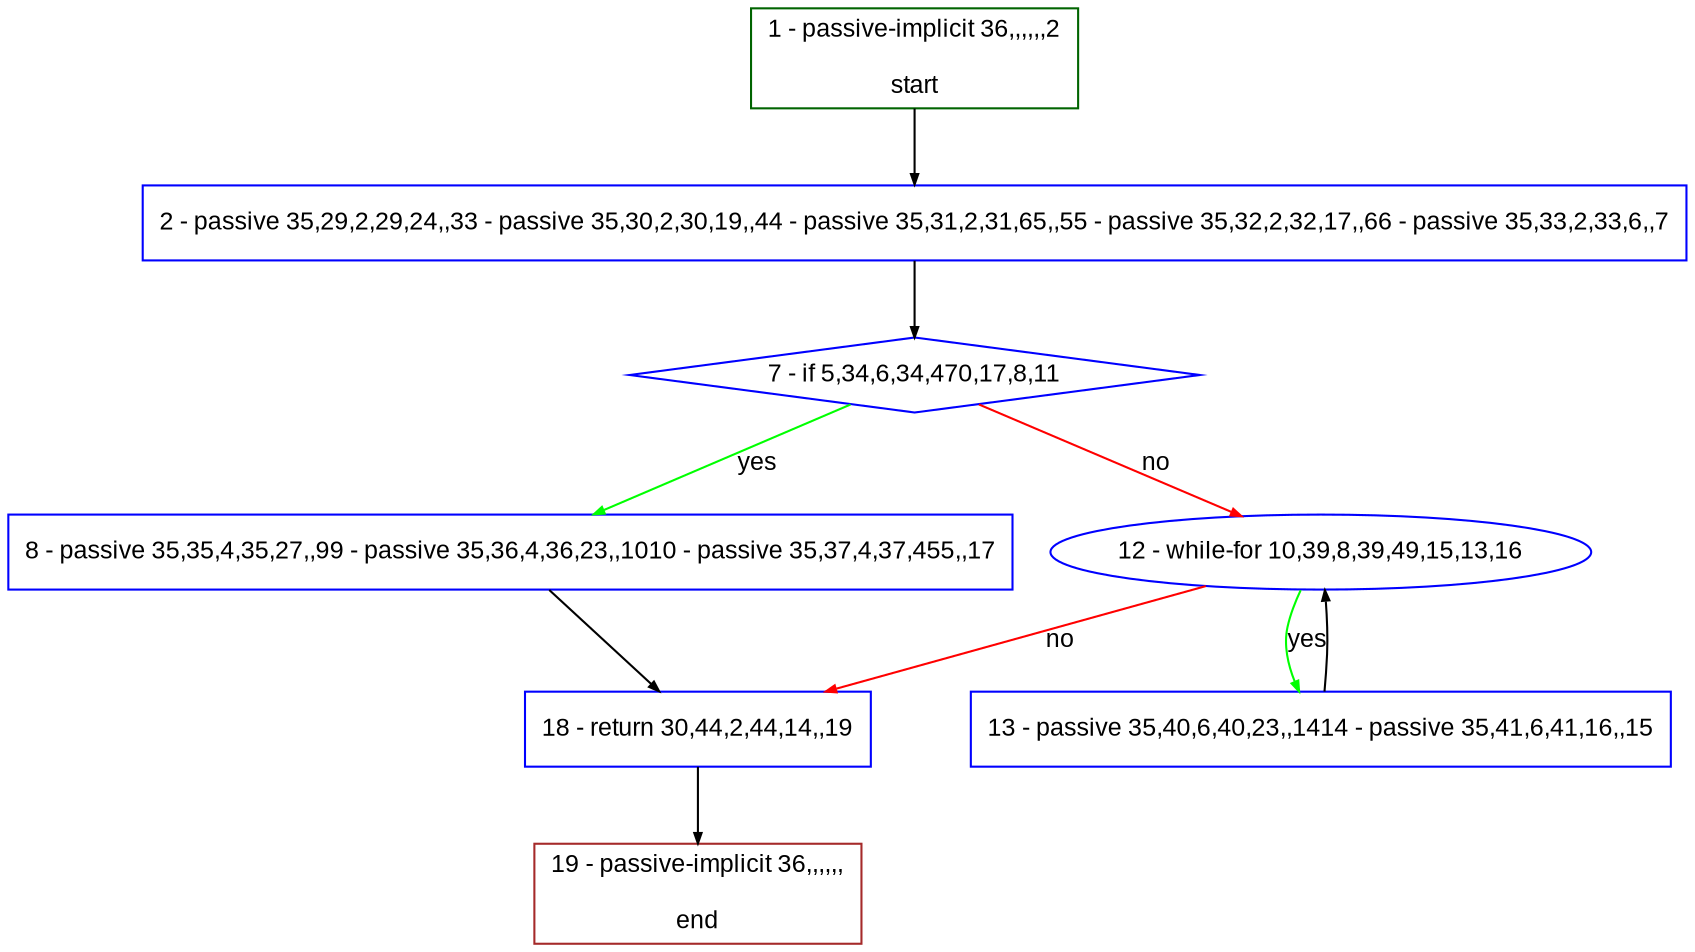 digraph "" {
  graph [pack="true", label="", fontsize="12", packmode="clust", fontname="Arial", fillcolor="#FFFFCC", bgcolor="white", style="rounded,filled", compound="true"];
  node [node_initialized="no", label="", color="grey", fontsize="12", fillcolor="white", fontname="Arial", style="filled", shape="rectangle", compound="true", fixedsize="false"];
  edge [fontcolor="black", arrowhead="normal", arrowtail="none", arrowsize="0.5", ltail="", label="", color="black", fontsize="12", lhead="", fontname="Arial", dir="forward", compound="true"];
  __N1 [label="2 - passive 35,29,2,29,24,,33 - passive 35,30,2,30,19,,44 - passive 35,31,2,31,65,,55 - passive 35,32,2,32,17,,66 - passive 35,33,2,33,6,,7", color="#0000ff", fillcolor="#ffffff", style="filled", shape="box"];
  __N2 [label="1 - passive-implicit 36,,,,,,2\n\nstart", color="#006400", fillcolor="#ffffff", style="filled", shape="box"];
  __N3 [label="7 - if 5,34,6,34,470,17,8,11", color="#0000ff", fillcolor="#ffffff", style="filled", shape="diamond"];
  __N4 [label="8 - passive 35,35,4,35,27,,99 - passive 35,36,4,36,23,,1010 - passive 35,37,4,37,455,,17", color="#0000ff", fillcolor="#ffffff", style="filled", shape="box"];
  __N5 [label="12 - while-for 10,39,8,39,49,15,13,16", color="#0000ff", fillcolor="#ffffff", style="filled", shape="oval"];
  __N6 [label="18 - return 30,44,2,44,14,,19", color="#0000ff", fillcolor="#ffffff", style="filled", shape="box"];
  __N7 [label="13 - passive 35,40,6,40,23,,1414 - passive 35,41,6,41,16,,15", color="#0000ff", fillcolor="#ffffff", style="filled", shape="box"];
  __N8 [label="19 - passive-implicit 36,,,,,,\n\nend", color="#a52a2a", fillcolor="#ffffff", style="filled", shape="box"];
  __N2 -> __N1 [arrowhead="normal", arrowtail="none", color="#000000", label="", dir="forward"];
  __N1 -> __N3 [arrowhead="normal", arrowtail="none", color="#000000", label="", dir="forward"];
  __N3 -> __N4 [arrowhead="normal", arrowtail="none", color="#00ff00", label="yes", dir="forward"];
  __N3 -> __N5 [arrowhead="normal", arrowtail="none", color="#ff0000", label="no", dir="forward"];
  __N4 -> __N6 [arrowhead="normal", arrowtail="none", color="#000000", label="", dir="forward"];
  __N5 -> __N7 [arrowhead="normal", arrowtail="none", color="#00ff00", label="yes", dir="forward"];
  __N7 -> __N5 [arrowhead="normal", arrowtail="none", color="#000000", label="", dir="forward"];
  __N5 -> __N6 [arrowhead="normal", arrowtail="none", color="#ff0000", label="no", dir="forward"];
  __N6 -> __N8 [arrowhead="normal", arrowtail="none", color="#000000", label="", dir="forward"];
}
